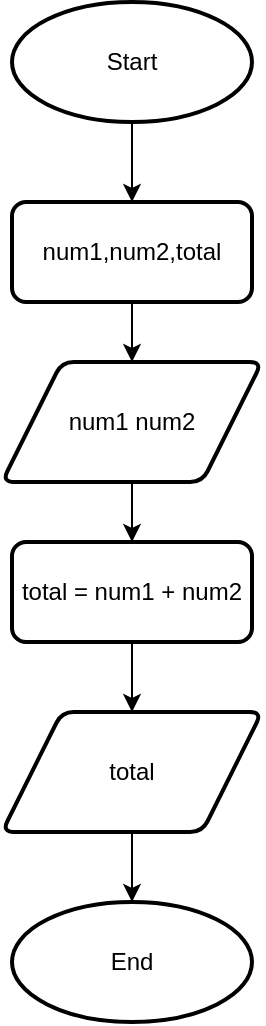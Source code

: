 <mxfile version="25.0.3">
  <diagram name="Trang-1" id="bb-kn_ClovpZq7KBXhAW">
    <mxGraphModel dx="1050" dy="557" grid="1" gridSize="10" guides="1" tooltips="1" connect="1" arrows="1" fold="1" page="1" pageScale="1" pageWidth="827" pageHeight="1169" math="0" shadow="0">
      <root>
        <mxCell id="0" />
        <mxCell id="1" parent="0" />
        <mxCell id="HOpNT_X9topjlZkwBo-i-6" style="edgeStyle=orthogonalEdgeStyle;rounded=0;orthogonalLoop=1;jettySize=auto;html=1;" edge="1" parent="1" source="HOpNT_X9topjlZkwBo-i-2" target="HOpNT_X9topjlZkwBo-i-4">
          <mxGeometry relative="1" as="geometry" />
        </mxCell>
        <mxCell id="HOpNT_X9topjlZkwBo-i-2" value="Start" style="strokeWidth=2;html=1;shape=mxgraph.flowchart.start_1;whiteSpace=wrap;" vertex="1" parent="1">
          <mxGeometry x="355" y="20" width="120" height="60" as="geometry" />
        </mxCell>
        <mxCell id="HOpNT_X9topjlZkwBo-i-8" style="edgeStyle=orthogonalEdgeStyle;rounded=0;orthogonalLoop=1;jettySize=auto;html=1;" edge="1" parent="1" source="HOpNT_X9topjlZkwBo-i-3" target="HOpNT_X9topjlZkwBo-i-5">
          <mxGeometry relative="1" as="geometry" />
        </mxCell>
        <mxCell id="HOpNT_X9topjlZkwBo-i-3" value="num1 num2" style="shape=parallelogram;html=1;strokeWidth=2;perimeter=parallelogramPerimeter;whiteSpace=wrap;rounded=1;arcSize=12;size=0.23;" vertex="1" parent="1">
          <mxGeometry x="350" y="200" width="130" height="60" as="geometry" />
        </mxCell>
        <mxCell id="HOpNT_X9topjlZkwBo-i-7" style="edgeStyle=orthogonalEdgeStyle;rounded=0;orthogonalLoop=1;jettySize=auto;html=1;" edge="1" parent="1" source="HOpNT_X9topjlZkwBo-i-4" target="HOpNT_X9topjlZkwBo-i-3">
          <mxGeometry relative="1" as="geometry" />
        </mxCell>
        <mxCell id="HOpNT_X9topjlZkwBo-i-4" value="num1,num2,total" style="rounded=1;whiteSpace=wrap;html=1;absoluteArcSize=1;arcSize=14;strokeWidth=2;" vertex="1" parent="1">
          <mxGeometry x="355" y="120" width="120" height="50" as="geometry" />
        </mxCell>
        <mxCell id="HOpNT_X9topjlZkwBo-i-13" style="edgeStyle=orthogonalEdgeStyle;rounded=0;orthogonalLoop=1;jettySize=auto;html=1;exitX=0.5;exitY=1;exitDx=0;exitDy=0;entryX=0.5;entryY=0;entryDx=0;entryDy=0;" edge="1" parent="1" source="HOpNT_X9topjlZkwBo-i-5" target="HOpNT_X9topjlZkwBo-i-12">
          <mxGeometry relative="1" as="geometry" />
        </mxCell>
        <mxCell id="HOpNT_X9topjlZkwBo-i-5" value="total = num1 + num2" style="rounded=1;whiteSpace=wrap;html=1;absoluteArcSize=1;arcSize=14;strokeWidth=2;" vertex="1" parent="1">
          <mxGeometry x="355" y="290" width="120" height="50" as="geometry" />
        </mxCell>
        <mxCell id="HOpNT_X9topjlZkwBo-i-9" value="End" style="strokeWidth=2;html=1;shape=mxgraph.flowchart.start_1;whiteSpace=wrap;" vertex="1" parent="1">
          <mxGeometry x="355" y="470" width="120" height="60" as="geometry" />
        </mxCell>
        <mxCell id="HOpNT_X9topjlZkwBo-i-12" value="total" style="shape=parallelogram;html=1;strokeWidth=2;perimeter=parallelogramPerimeter;whiteSpace=wrap;rounded=1;arcSize=12;size=0.23;" vertex="1" parent="1">
          <mxGeometry x="350" y="375" width="130" height="60" as="geometry" />
        </mxCell>
        <mxCell id="HOpNT_X9topjlZkwBo-i-14" style="edgeStyle=orthogonalEdgeStyle;rounded=0;orthogonalLoop=1;jettySize=auto;html=1;entryX=0.5;entryY=0;entryDx=0;entryDy=0;entryPerimeter=0;" edge="1" parent="1" source="HOpNT_X9topjlZkwBo-i-12" target="HOpNT_X9topjlZkwBo-i-9">
          <mxGeometry relative="1" as="geometry" />
        </mxCell>
      </root>
    </mxGraphModel>
  </diagram>
</mxfile>
